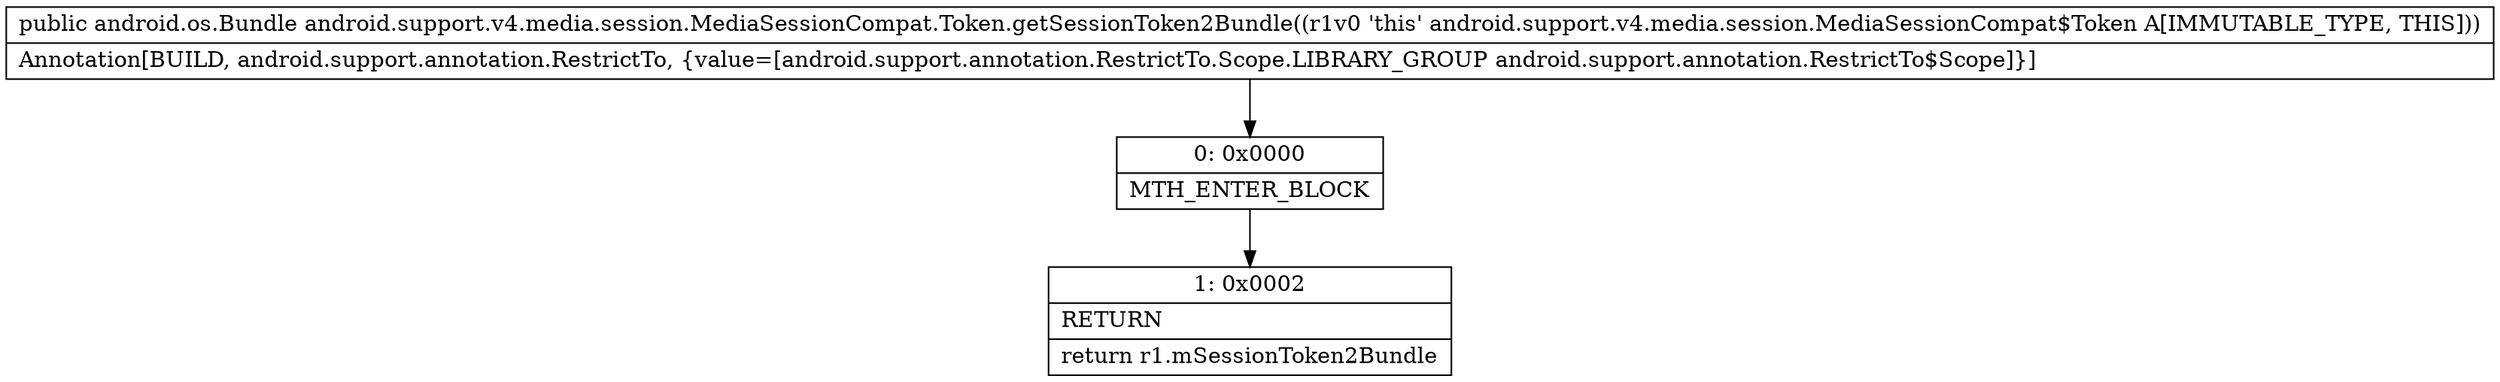 digraph "CFG forandroid.support.v4.media.session.MediaSessionCompat.Token.getSessionToken2Bundle()Landroid\/os\/Bundle;" {
Node_0 [shape=record,label="{0\:\ 0x0000|MTH_ENTER_BLOCK\l}"];
Node_1 [shape=record,label="{1\:\ 0x0002|RETURN\l|return r1.mSessionToken2Bundle\l}"];
MethodNode[shape=record,label="{public android.os.Bundle android.support.v4.media.session.MediaSessionCompat.Token.getSessionToken2Bundle((r1v0 'this' android.support.v4.media.session.MediaSessionCompat$Token A[IMMUTABLE_TYPE, THIS]))  | Annotation[BUILD, android.support.annotation.RestrictTo, \{value=[android.support.annotation.RestrictTo.Scope.LIBRARY_GROUP android.support.annotation.RestrictTo$Scope]\}]\l}"];
MethodNode -> Node_0;
Node_0 -> Node_1;
}

